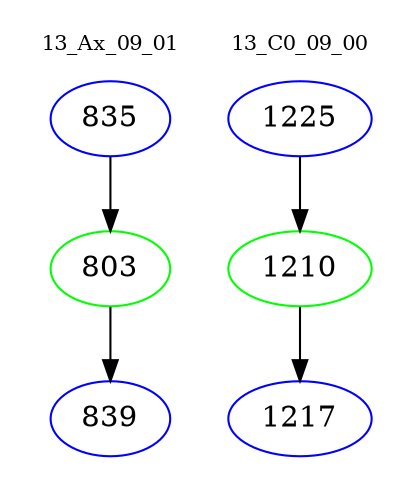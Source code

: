 digraph{
subgraph cluster_0 {
color = white
label = "13_Ax_09_01";
fontsize=10;
T0_835 [label="835", color="blue"]
T0_835 -> T0_803 [color="black"]
T0_803 [label="803", color="green"]
T0_803 -> T0_839 [color="black"]
T0_839 [label="839", color="blue"]
}
subgraph cluster_1 {
color = white
label = "13_C0_09_00";
fontsize=10;
T1_1225 [label="1225", color="blue"]
T1_1225 -> T1_1210 [color="black"]
T1_1210 [label="1210", color="green"]
T1_1210 -> T1_1217 [color="black"]
T1_1217 [label="1217", color="blue"]
}
}
